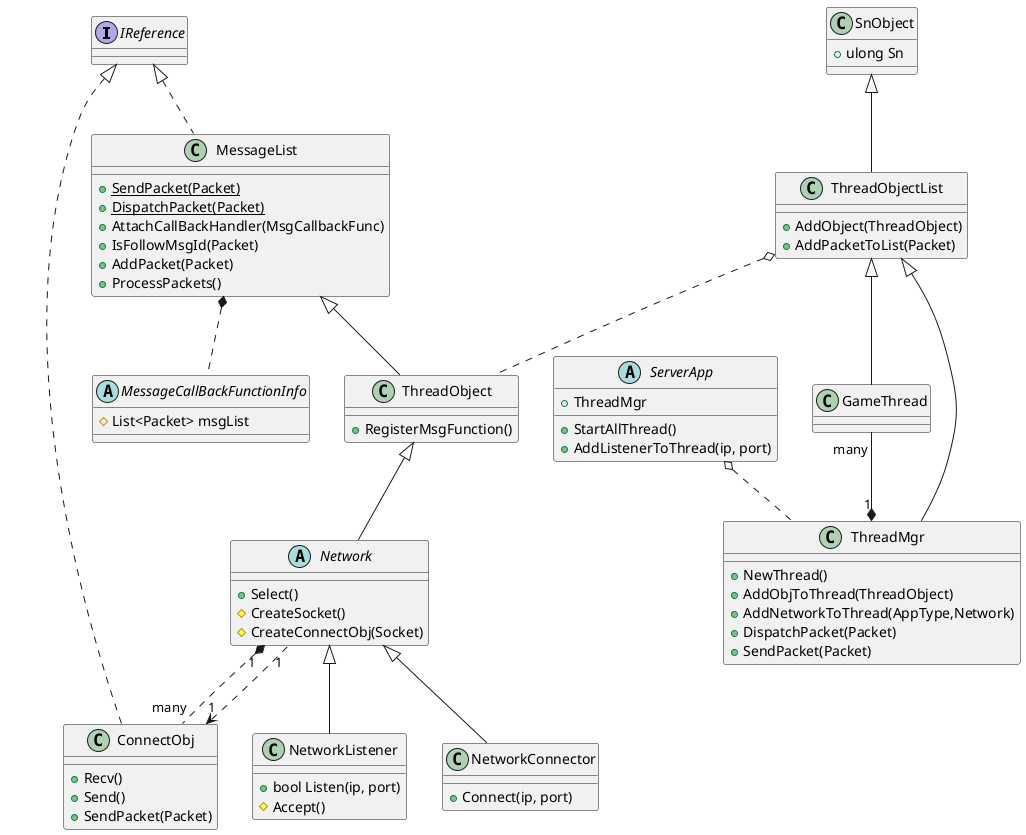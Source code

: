 @startuml

interface IReference
class SnObject {
    + ulong Sn
}

abstract class MessageCallBackFunctionInfo {
    # List<Packet> msgList
}
class MessageList implements IReference {
    + {static} SendPacket(Packet)
    + {static} DispatchPacket(Packet)
    + AttachCallBackHandler(MsgCallbackFunc)
    + IsFollowMsgId(Packet)
    + AddPacket(Packet)
    + ProcessPackets()
}
MessageList *.. MessageCallBackFunctionInfo

abstract class Network extends ThreadObject {
    + Select()
    # CreateSocket()
    # CreateConnectObj(Socket)
}
class NetworkConnector extends Network {
    + Connect(ip, port)
}
class NetworkListener extends Network {
    + bool Listen(ip, port)
    # Accept()
}

class ConnectObj implements IReference {
    + Recv()
    + Send()
    + SendPacket(Packet)
}

class ThreadObject extends MessageList {
    + RegisterMsgFunction()
}
class ThreadObjectList extends SnObject {
    + AddObject(ThreadObject)
    + AddPacketToList(Packet)
}
class GameThread extends ThreadObjectList
class ThreadMgr extends ThreadObjectList {
    + NewThread()
    + AddObjToThread(ThreadObject)
    + AddNetworkToThread(AppType,Network)
    + DispatchPacket(Packet)
    + SendPacket(Packet)
}
GameThread "many" --* "1" ThreadMgr
ThreadObjectList o.. ThreadObject
ConnectObj "1" <.. "1" Network
Network "1" *.. "many" ConnectObj

abstract class ServerApp {
    + ThreadMgr
    + StartAllThread()
    + AddListenerToThread(ip, port)
}
ServerApp o.. ThreadMgr

@enduml
